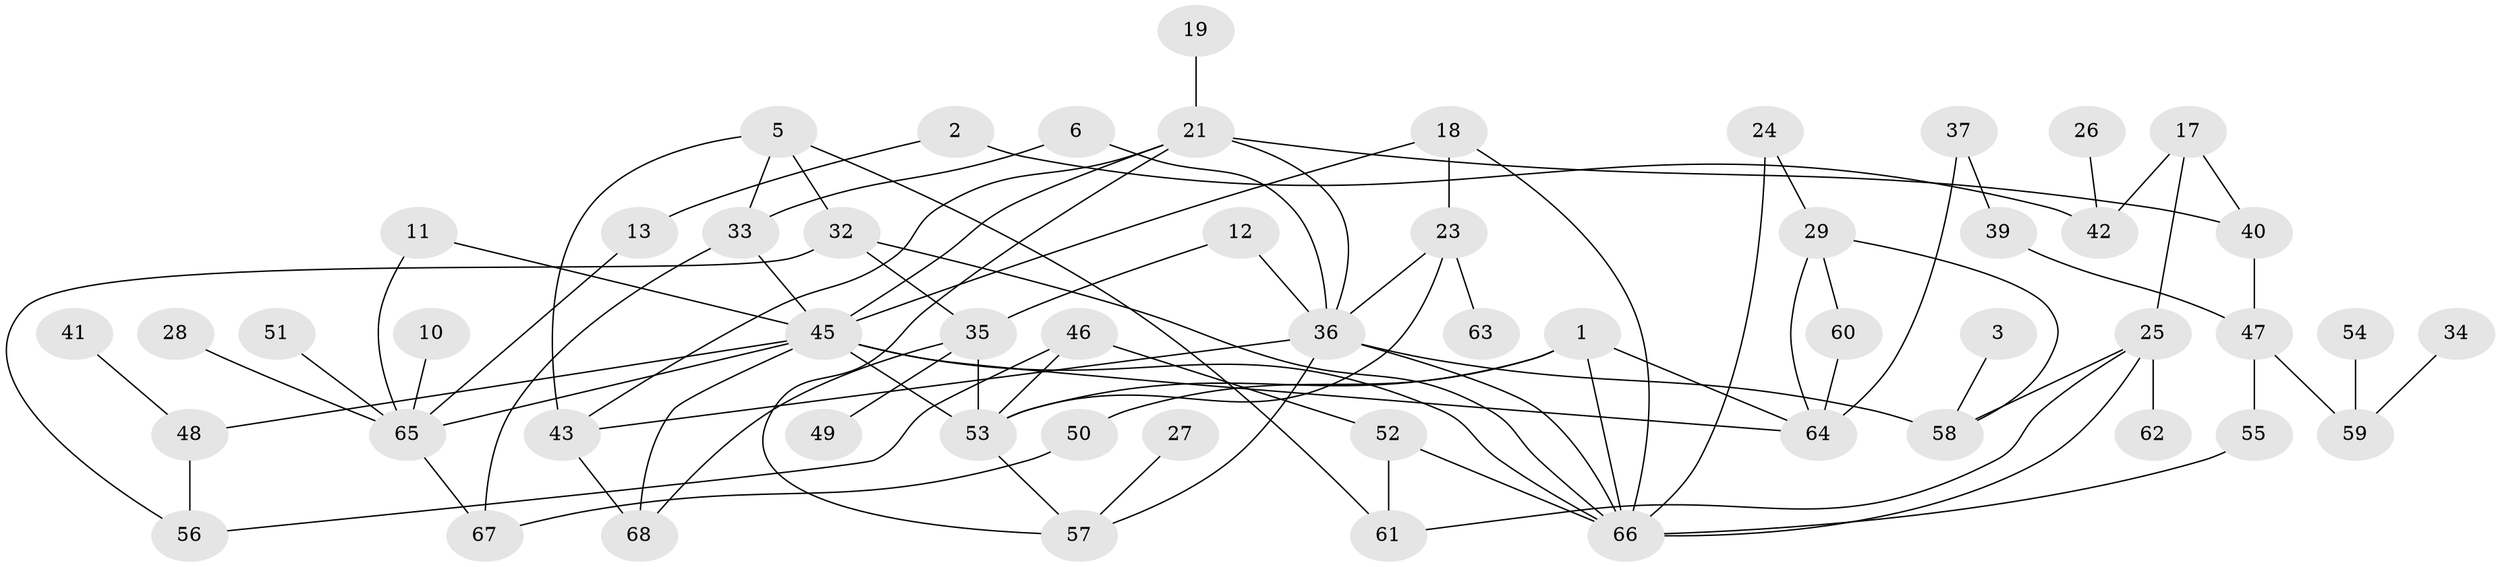 // original degree distribution, {3: 0.19117647058823528, 2: 0.29411764705882354, 1: 0.22058823529411764, 4: 0.125, 6: 0.007352941176470588, 0: 0.09558823529411764, 5: 0.04411764705882353, 7: 0.007352941176470588, 9: 0.007352941176470588, 8: 0.007352941176470588}
// Generated by graph-tools (version 1.1) at 2025/00/03/09/25 03:00:41]
// undirected, 55 vertices, 86 edges
graph export_dot {
graph [start="1"]
  node [color=gray90,style=filled];
  1;
  2;
  3;
  5;
  6;
  10;
  11;
  12;
  13;
  17;
  18;
  19;
  21;
  23;
  24;
  25;
  26;
  27;
  28;
  29;
  32;
  33;
  34;
  35;
  36;
  37;
  39;
  40;
  41;
  42;
  43;
  45;
  46;
  47;
  48;
  49;
  50;
  51;
  52;
  53;
  54;
  55;
  56;
  57;
  58;
  59;
  60;
  61;
  62;
  63;
  64;
  65;
  66;
  67;
  68;
  1 -- 50 [weight=1.0];
  1 -- 53 [weight=1.0];
  1 -- 64 [weight=1.0];
  1 -- 66 [weight=1.0];
  2 -- 13 [weight=1.0];
  2 -- 42 [weight=1.0];
  3 -- 58 [weight=1.0];
  5 -- 32 [weight=1.0];
  5 -- 33 [weight=1.0];
  5 -- 43 [weight=1.0];
  5 -- 61 [weight=1.0];
  6 -- 33 [weight=1.0];
  6 -- 36 [weight=1.0];
  10 -- 65 [weight=1.0];
  11 -- 45 [weight=1.0];
  11 -- 65 [weight=1.0];
  12 -- 35 [weight=1.0];
  12 -- 36 [weight=1.0];
  13 -- 65 [weight=1.0];
  17 -- 25 [weight=1.0];
  17 -- 40 [weight=1.0];
  17 -- 42 [weight=1.0];
  18 -- 23 [weight=1.0];
  18 -- 45 [weight=1.0];
  18 -- 66 [weight=1.0];
  19 -- 21 [weight=1.0];
  21 -- 36 [weight=1.0];
  21 -- 40 [weight=2.0];
  21 -- 43 [weight=1.0];
  21 -- 45 [weight=1.0];
  21 -- 57 [weight=1.0];
  23 -- 36 [weight=1.0];
  23 -- 53 [weight=1.0];
  23 -- 63 [weight=1.0];
  24 -- 29 [weight=1.0];
  24 -- 66 [weight=1.0];
  25 -- 58 [weight=1.0];
  25 -- 61 [weight=1.0];
  25 -- 62 [weight=1.0];
  25 -- 66 [weight=1.0];
  26 -- 42 [weight=1.0];
  27 -- 57 [weight=1.0];
  28 -- 65 [weight=1.0];
  29 -- 58 [weight=1.0];
  29 -- 60 [weight=1.0];
  29 -- 64 [weight=1.0];
  32 -- 35 [weight=1.0];
  32 -- 56 [weight=1.0];
  32 -- 66 [weight=1.0];
  33 -- 45 [weight=1.0];
  33 -- 67 [weight=1.0];
  34 -- 59 [weight=1.0];
  35 -- 49 [weight=1.0];
  35 -- 53 [weight=1.0];
  35 -- 68 [weight=1.0];
  36 -- 43 [weight=1.0];
  36 -- 57 [weight=1.0];
  36 -- 58 [weight=1.0];
  36 -- 66 [weight=1.0];
  37 -- 39 [weight=1.0];
  37 -- 64 [weight=1.0];
  39 -- 47 [weight=1.0];
  40 -- 47 [weight=1.0];
  41 -- 48 [weight=1.0];
  43 -- 68 [weight=1.0];
  45 -- 48 [weight=1.0];
  45 -- 53 [weight=1.0];
  45 -- 64 [weight=1.0];
  45 -- 65 [weight=1.0];
  45 -- 66 [weight=1.0];
  45 -- 68 [weight=1.0];
  46 -- 52 [weight=1.0];
  46 -- 53 [weight=2.0];
  46 -- 56 [weight=1.0];
  47 -- 55 [weight=1.0];
  47 -- 59 [weight=1.0];
  48 -- 56 [weight=1.0];
  50 -- 67 [weight=1.0];
  51 -- 65 [weight=1.0];
  52 -- 61 [weight=1.0];
  52 -- 66 [weight=1.0];
  53 -- 57 [weight=1.0];
  54 -- 59 [weight=1.0];
  55 -- 66 [weight=1.0];
  60 -- 64 [weight=2.0];
  65 -- 67 [weight=1.0];
}
